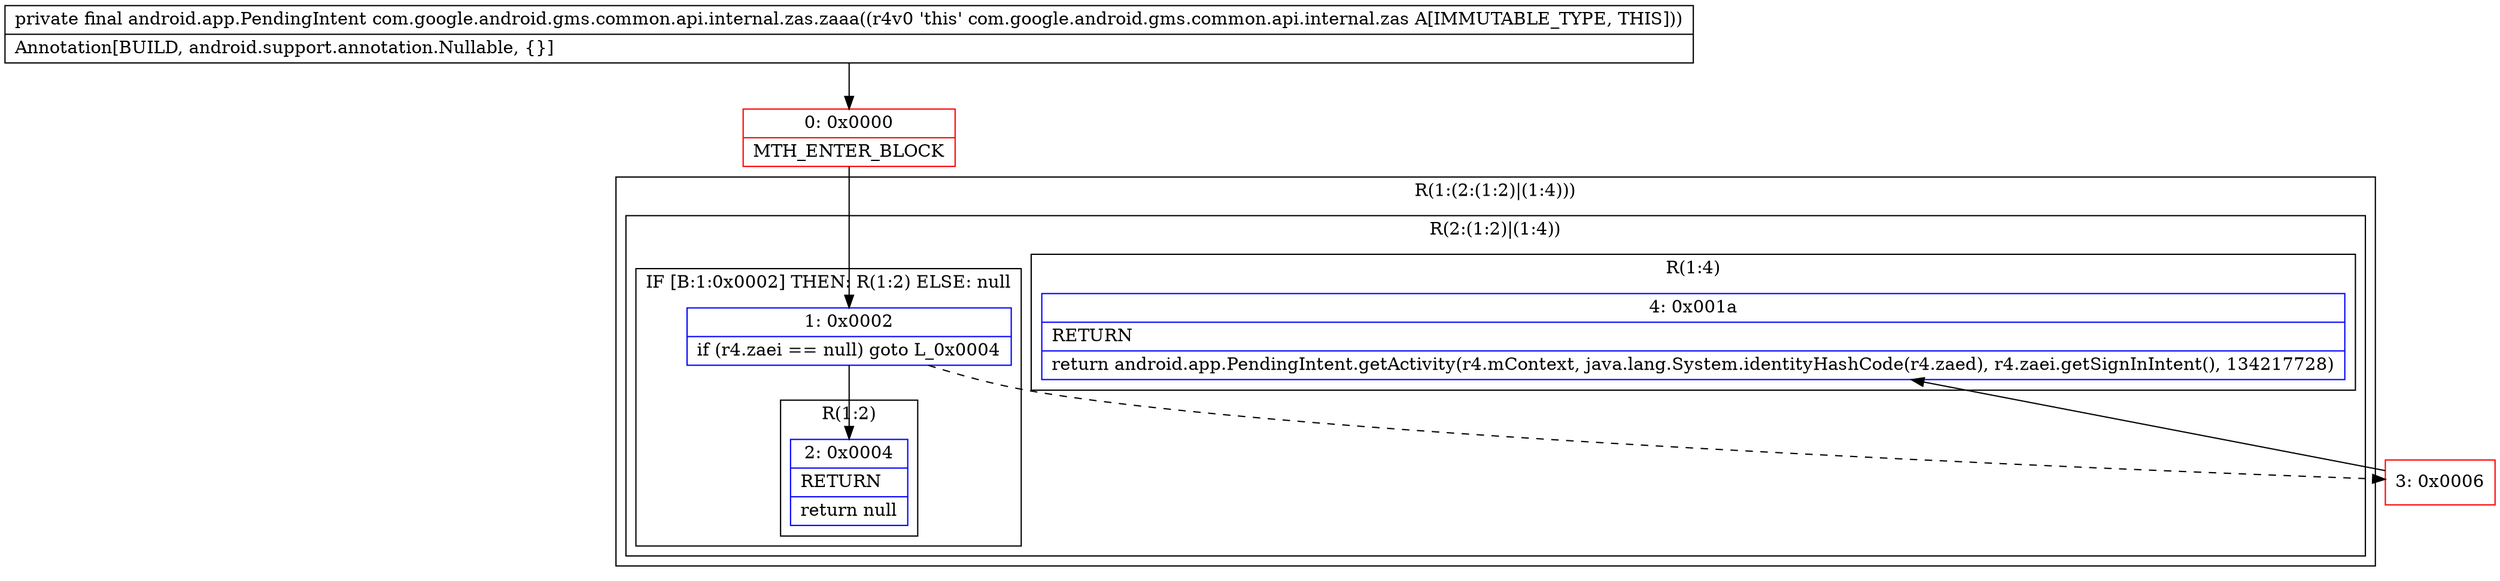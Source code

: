 digraph "CFG forcom.google.android.gms.common.api.internal.zas.zaaa()Landroid\/app\/PendingIntent;" {
subgraph cluster_Region_377057880 {
label = "R(1:(2:(1:2)|(1:4)))";
node [shape=record,color=blue];
subgraph cluster_Region_1793168287 {
label = "R(2:(1:2)|(1:4))";
node [shape=record,color=blue];
subgraph cluster_IfRegion_1660889009 {
label = "IF [B:1:0x0002] THEN: R(1:2) ELSE: null";
node [shape=record,color=blue];
Node_1 [shape=record,label="{1\:\ 0x0002|if (r4.zaei == null) goto L_0x0004\l}"];
subgraph cluster_Region_531296564 {
label = "R(1:2)";
node [shape=record,color=blue];
Node_2 [shape=record,label="{2\:\ 0x0004|RETURN\l|return null\l}"];
}
}
subgraph cluster_Region_1109179179 {
label = "R(1:4)";
node [shape=record,color=blue];
Node_4 [shape=record,label="{4\:\ 0x001a|RETURN\l|return android.app.PendingIntent.getActivity(r4.mContext, java.lang.System.identityHashCode(r4.zaed), r4.zaei.getSignInIntent(), 134217728)\l}"];
}
}
}
Node_0 [shape=record,color=red,label="{0\:\ 0x0000|MTH_ENTER_BLOCK\l}"];
Node_3 [shape=record,color=red,label="{3\:\ 0x0006}"];
MethodNode[shape=record,label="{private final android.app.PendingIntent com.google.android.gms.common.api.internal.zas.zaaa((r4v0 'this' com.google.android.gms.common.api.internal.zas A[IMMUTABLE_TYPE, THIS]))  | Annotation[BUILD, android.support.annotation.Nullable, \{\}]\l}"];
MethodNode -> Node_0;
Node_1 -> Node_2;
Node_1 -> Node_3[style=dashed];
Node_0 -> Node_1;
Node_3 -> Node_4;
}

